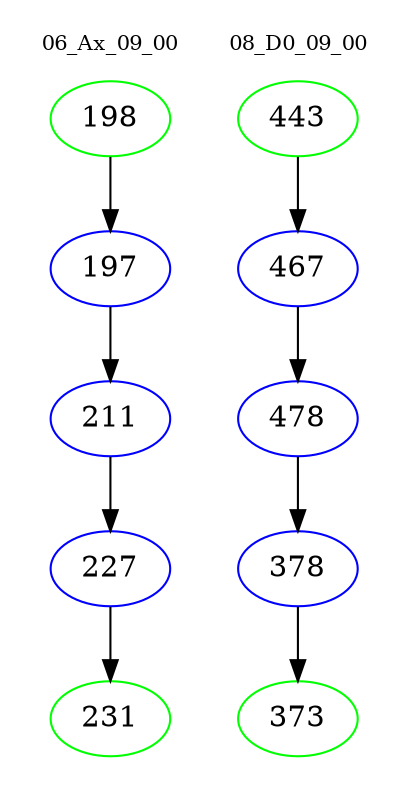 digraph{
subgraph cluster_0 {
color = white
label = "06_Ax_09_00";
fontsize=10;
T0_198 [label="198", color="green"]
T0_198 -> T0_197 [color="black"]
T0_197 [label="197", color="blue"]
T0_197 -> T0_211 [color="black"]
T0_211 [label="211", color="blue"]
T0_211 -> T0_227 [color="black"]
T0_227 [label="227", color="blue"]
T0_227 -> T0_231 [color="black"]
T0_231 [label="231", color="green"]
}
subgraph cluster_1 {
color = white
label = "08_D0_09_00";
fontsize=10;
T1_443 [label="443", color="green"]
T1_443 -> T1_467 [color="black"]
T1_467 [label="467", color="blue"]
T1_467 -> T1_478 [color="black"]
T1_478 [label="478", color="blue"]
T1_478 -> T1_378 [color="black"]
T1_378 [label="378", color="blue"]
T1_378 -> T1_373 [color="black"]
T1_373 [label="373", color="green"]
}
}

